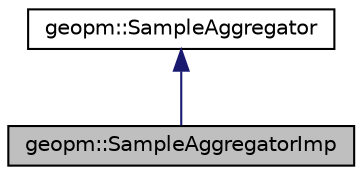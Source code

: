 digraph "geopm::SampleAggregatorImp"
{
 // LATEX_PDF_SIZE
  edge [fontname="Helvetica",fontsize="10",labelfontname="Helvetica",labelfontsize="10"];
  node [fontname="Helvetica",fontsize="10",shape=record];
  Node1 [label="geopm::SampleAggregatorImp",height=0.2,width=0.4,color="black", fillcolor="grey75", style="filled", fontcolor="black",tooltip=" "];
  Node2 -> Node1 [dir="back",color="midnightblue",fontsize="10",style="solid",fontname="Helvetica"];
  Node2 [label="geopm::SampleAggregator",height=0.2,width=0.4,color="black", fillcolor="white", style="filled",URL="$classgeopm_1_1_sample_aggregator.html",tooltip=" "];
}

